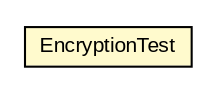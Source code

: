 #!/usr/local/bin/dot
#
# Class diagram 
# Generated by UMLGraph version R5_6-24-gf6e263 (http://www.umlgraph.org/)
#

digraph G {
	edge [fontname="arial",fontsize=10,labelfontname="arial",labelfontsize=10];
	node [fontname="arial",fontsize=10,shape=plaintext];
	nodesep=0.25;
	ranksep=0.5;
	// net.brabenetz.lib.securedproperties.core.EncryptionTest
	c157 [label=<<table title="net.brabenetz.lib.securedproperties.core.EncryptionTest" border="0" cellborder="1" cellspacing="0" cellpadding="2" port="p" bgcolor="lemonChiffon" href="./EncryptionTest.html">
		<tr><td><table border="0" cellspacing="0" cellpadding="1">
<tr><td align="center" balign="center"> EncryptionTest </td></tr>
		</table></td></tr>
		</table>>, URL="./EncryptionTest.html", fontname="arial", fontcolor="black", fontsize=10.0];
}

